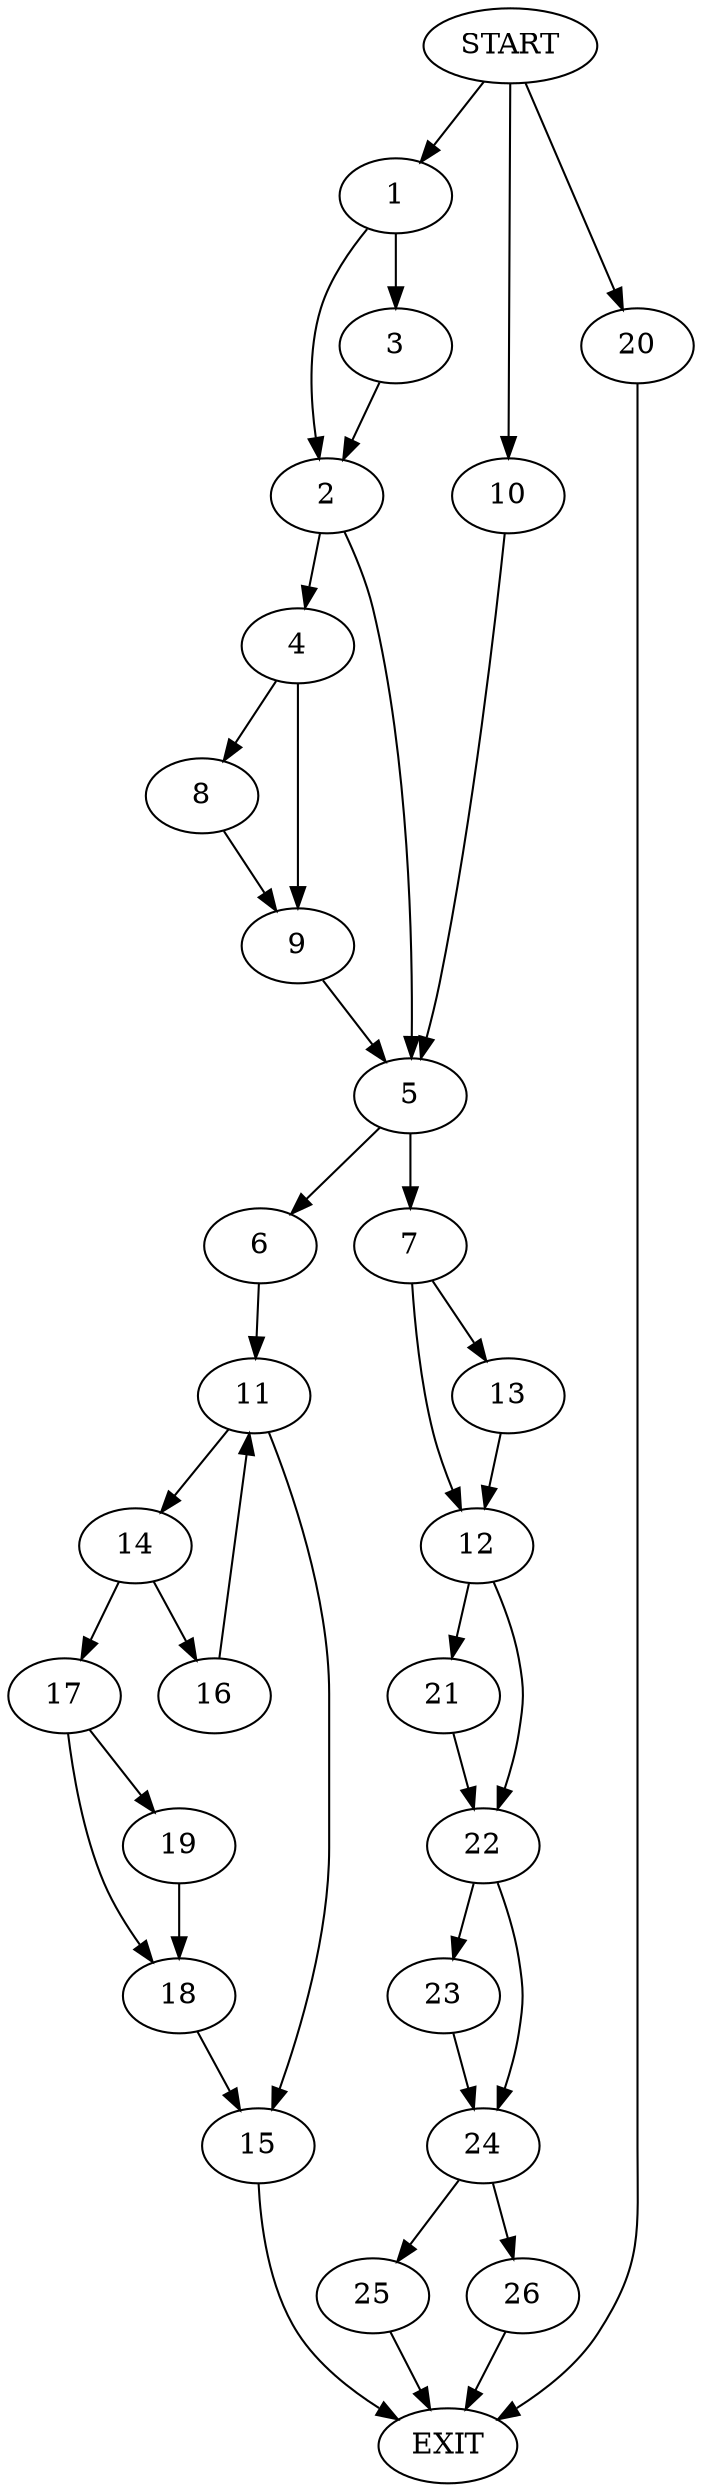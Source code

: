 digraph {
0 [label="START"]
27 [label="EXIT"]
0 -> 1
1 -> 2
1 -> 3
3 -> 2
2 -> 4
2 -> 5
5 -> 6
5 -> 7
4 -> 8
4 -> 9
9 -> 5
8 -> 9
0 -> 10
10 -> 5
6 -> 11
7 -> 12
7 -> 13
11 -> 14
11 -> 15
14 -> 16
14 -> 17
15 -> 27
17 -> 18
17 -> 19
16 -> 11
18 -> 15
19 -> 18
0 -> 20
20 -> 27
13 -> 12
12 -> 21
12 -> 22
22 -> 23
22 -> 24
21 -> 22
23 -> 24
24 -> 25
24 -> 26
25 -> 27
26 -> 27
}
